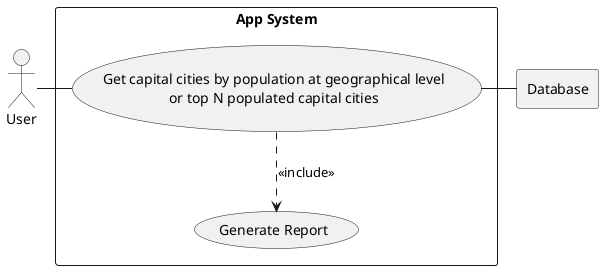 @startuml
actor USR as "User"

rectangle "Database"

rectangle "App System" {
    usecase UC1 as "Get capital cities by population at geographical level
    or top N populated capital cities"
    usecase UC1a as "Generate Report"

    USR - UC1

    UC1 - Database

    UC1 ..> UC1a : <<include>>

}
@enduml